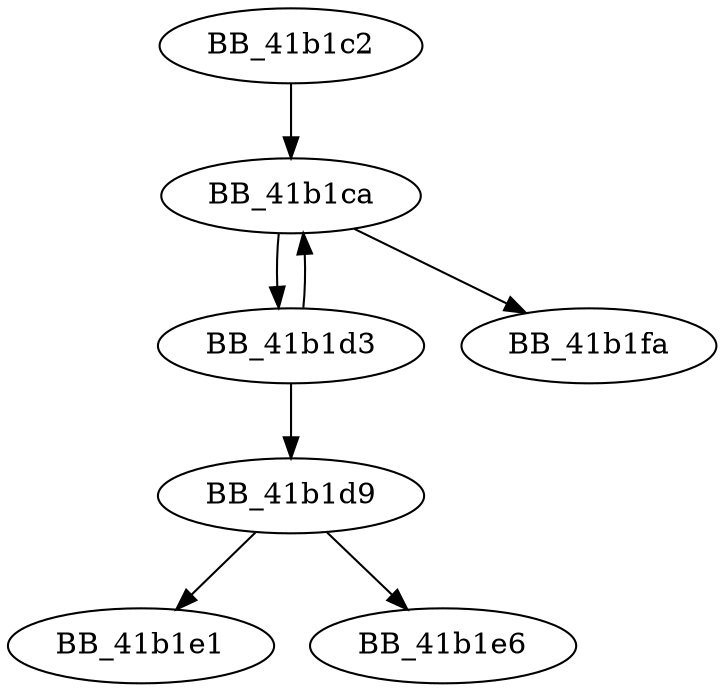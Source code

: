 DiGraph __get_errno_from_oserr{
BB_41b1c2->BB_41b1ca
BB_41b1ca->BB_41b1d3
BB_41b1ca->BB_41b1fa
BB_41b1d3->BB_41b1ca
BB_41b1d3->BB_41b1d9
BB_41b1d9->BB_41b1e1
BB_41b1d9->BB_41b1e6
}
